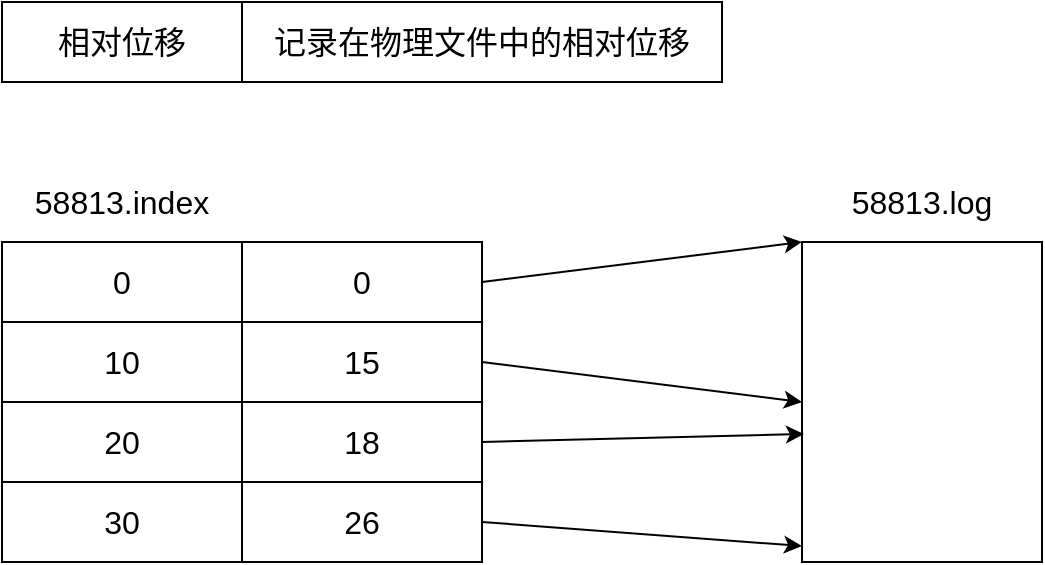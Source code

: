 <mxfile version="12.5.3" type="device"><diagram id="OP_0McZ0lxqgXfAzv1lk" name="第 1 页"><mxGraphModel dx="1106" dy="780" grid="1" gridSize="10" guides="1" tooltips="1" connect="1" arrows="1" fold="1" page="1" pageScale="1" pageWidth="827" pageHeight="1169" math="0" shadow="0"><root><mxCell id="0"/><mxCell id="1" parent="0"/><mxCell id="WgGHKpXenMWrQzBweu3B-1" value="&lt;font style=&quot;font-size: 16px&quot;&gt;相对位移&lt;/font&gt;" style="rounded=0;whiteSpace=wrap;html=1;" parent="1" vertex="1"><mxGeometry x="160" y="80" width="120" height="40" as="geometry"/></mxCell><mxCell id="WgGHKpXenMWrQzBweu3B-2" value="&lt;font style=&quot;font-size: 16px&quot;&gt;记录在物理文件中的相对位移&lt;/font&gt;" style="rounded=0;whiteSpace=wrap;html=1;" parent="1" vertex="1"><mxGeometry x="280" y="80" width="240" height="40" as="geometry"/></mxCell><mxCell id="WgGHKpXenMWrQzBweu3B-3" value="&lt;font style=&quot;font-size: 16px&quot;&gt;58813.index&lt;/font&gt;" style="text;html=1;strokeColor=none;fillColor=none;align=center;verticalAlign=middle;whiteSpace=wrap;rounded=0;" parent="1" vertex="1"><mxGeometry x="160" y="160" width="120" height="40" as="geometry"/></mxCell><mxCell id="WgGHKpXenMWrQzBweu3B-4" value="&lt;font style=&quot;font-size: 16px&quot;&gt;0&lt;/font&gt;" style="rounded=0;whiteSpace=wrap;html=1;" parent="1" vertex="1"><mxGeometry x="160" y="200" width="120" height="40" as="geometry"/></mxCell><mxCell id="WgGHKpXenMWrQzBweu3B-5" value="&lt;font style=&quot;font-size: 16px&quot;&gt;10&lt;/font&gt;" style="rounded=0;whiteSpace=wrap;html=1;" parent="1" vertex="1"><mxGeometry x="160" y="240" width="120" height="40" as="geometry"/></mxCell><mxCell id="WgGHKpXenMWrQzBweu3B-6" value="&lt;font style=&quot;font-size: 16px&quot;&gt;20&lt;/font&gt;" style="rounded=0;whiteSpace=wrap;html=1;" parent="1" vertex="1"><mxGeometry x="160" y="280" width="120" height="40" as="geometry"/></mxCell><mxCell id="WgGHKpXenMWrQzBweu3B-7" value="&lt;font style=&quot;font-size: 16px&quot;&gt;30&lt;/font&gt;" style="rounded=0;whiteSpace=wrap;html=1;" parent="1" vertex="1"><mxGeometry x="160" y="320" width="120" height="40" as="geometry"/></mxCell><mxCell id="WgGHKpXenMWrQzBweu3B-8" value="&lt;font style=&quot;font-size: 16px&quot;&gt;0&lt;/font&gt;" style="rounded=0;whiteSpace=wrap;html=1;" parent="1" vertex="1"><mxGeometry x="280" y="200" width="120" height="40" as="geometry"/></mxCell><mxCell id="WgGHKpXenMWrQzBweu3B-9" value="&lt;font style=&quot;font-size: 16px&quot;&gt;58813.log&lt;/font&gt;" style="text;html=1;strokeColor=none;fillColor=none;align=center;verticalAlign=middle;whiteSpace=wrap;rounded=0;" parent="1" vertex="1"><mxGeometry x="560" y="160" width="120" height="40" as="geometry"/></mxCell><mxCell id="WgGHKpXenMWrQzBweu3B-14" value="&lt;font style=&quot;font-size: 16px&quot;&gt;15&lt;/font&gt;" style="rounded=0;whiteSpace=wrap;html=1;" parent="1" vertex="1"><mxGeometry x="280" y="240" width="120" height="40" as="geometry"/></mxCell><mxCell id="WgGHKpXenMWrQzBweu3B-15" value="&lt;font style=&quot;font-size: 16px&quot;&gt;18&lt;/font&gt;" style="rounded=0;whiteSpace=wrap;html=1;" parent="1" vertex="1"><mxGeometry x="280" y="280" width="120" height="40" as="geometry"/></mxCell><mxCell id="WgGHKpXenMWrQzBweu3B-16" value="&lt;font style=&quot;font-size: 16px&quot;&gt;26&lt;/font&gt;" style="rounded=0;whiteSpace=wrap;html=1;" parent="1" vertex="1"><mxGeometry x="280" y="320" width="120" height="40" as="geometry"/></mxCell><mxCell id="WgGHKpXenMWrQzBweu3B-17" value="" style="rounded=0;whiteSpace=wrap;html=1;" parent="1" vertex="1"><mxGeometry x="560" y="200" width="120" height="160" as="geometry"/></mxCell><mxCell id="WgGHKpXenMWrQzBweu3B-19" value="" style="endArrow=classic;html=1;exitX=1;exitY=0.5;exitDx=0;exitDy=0;entryX=0;entryY=0;entryDx=0;entryDy=0;" parent="1" source="WgGHKpXenMWrQzBweu3B-8" target="WgGHKpXenMWrQzBweu3B-17" edge="1"><mxGeometry width="50" height="50" relative="1" as="geometry"><mxPoint x="400" y="470" as="sourcePoint"/><mxPoint x="450" y="420" as="targetPoint"/></mxGeometry></mxCell><mxCell id="WgGHKpXenMWrQzBweu3B-20" value="" style="endArrow=classic;html=1;exitX=1;exitY=0.5;exitDx=0;exitDy=0;entryX=0;entryY=0.5;entryDx=0;entryDy=0;" parent="1" source="WgGHKpXenMWrQzBweu3B-14" target="WgGHKpXenMWrQzBweu3B-17" edge="1"><mxGeometry width="50" height="50" relative="1" as="geometry"><mxPoint x="410" y="560" as="sourcePoint"/><mxPoint x="460" y="510" as="targetPoint"/></mxGeometry></mxCell><mxCell id="WgGHKpXenMWrQzBweu3B-21" value="" style="endArrow=classic;html=1;exitX=1;exitY=0.5;exitDx=0;exitDy=0;entryX=0.008;entryY=0.6;entryDx=0;entryDy=0;entryPerimeter=0;" parent="1" source="WgGHKpXenMWrQzBweu3B-15" target="WgGHKpXenMWrQzBweu3B-17" edge="1"><mxGeometry width="50" height="50" relative="1" as="geometry"><mxPoint x="370" y="580" as="sourcePoint"/><mxPoint x="420" y="530" as="targetPoint"/></mxGeometry></mxCell><mxCell id="WgGHKpXenMWrQzBweu3B-22" value="" style="endArrow=classic;html=1;exitX=1;exitY=0.5;exitDx=0;exitDy=0;entryX=0;entryY=0.95;entryDx=0;entryDy=0;entryPerimeter=0;" parent="1" source="WgGHKpXenMWrQzBweu3B-16" edge="1" target="WgGHKpXenMWrQzBweu3B-17"><mxGeometry width="50" height="50" relative="1" as="geometry"><mxPoint x="450" y="520" as="sourcePoint"/><mxPoint x="530" y="410" as="targetPoint"/></mxGeometry></mxCell></root></mxGraphModel></diagram></mxfile>